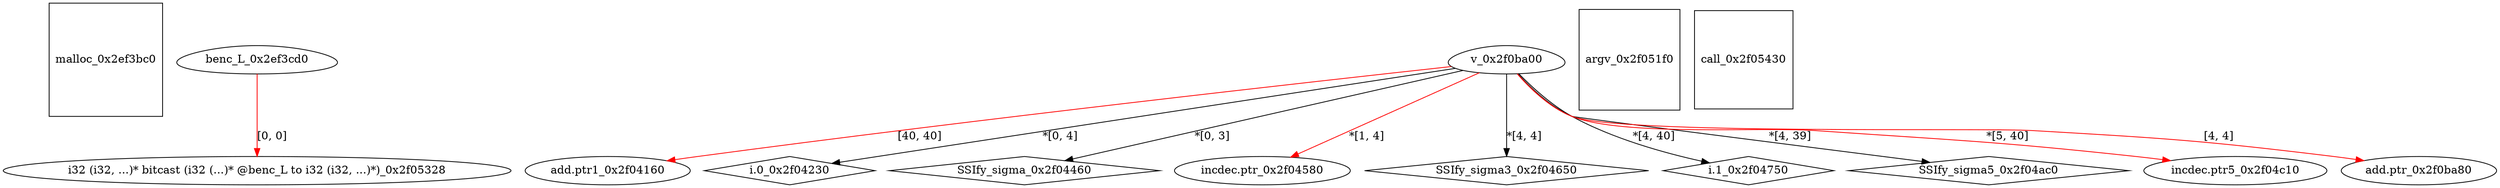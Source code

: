 digraph grafico {
"malloc_0x2ef3bc0" [shape=square];
"benc_L_0x2ef3cd0" [shape=egg];
"add.ptr1_0x2f04160" [shape=ellipse];
"v_0x2f0ba00" -> "add.ptr1_0x2f04160" [label="[40, 40]",color=red];
"i.0_0x2f04230" [shape=diamond];
"v_0x2f0ba00" -> "i.0_0x2f04230" [label="*[0, 4]"];
"SSIfy_sigma_0x2f04460" [shape=diamond];
"v_0x2f0ba00" -> "SSIfy_sigma_0x2f04460" [label="*[0, 3]"];
"incdec.ptr_0x2f04580" [shape=ellipse];
"v_0x2f0ba00" -> "incdec.ptr_0x2f04580" [label="*[1, 4]",color=red];
"SSIfy_sigma3_0x2f04650" [shape=diamond];
"v_0x2f0ba00" -> "SSIfy_sigma3_0x2f04650" [label="*[4, 4]"];
"i.1_0x2f04750" [shape=diamond];
"v_0x2f0ba00" -> "i.1_0x2f04750" [label="*[4, 40]"];
"SSIfy_sigma5_0x2f04ac0" [shape=diamond];
"v_0x2f0ba00" -> "SSIfy_sigma5_0x2f04ac0" [label="*[4, 39]"];
"incdec.ptr5_0x2f04c10" [shape=ellipse];
"v_0x2f0ba00" -> "incdec.ptr5_0x2f04c10" [label="*[5, 40]",color=red];
"argv_0x2f051f0" [shape=square];
"i32 (i32, ...)* bitcast (i32 (...)* @benc_L to i32 (i32, ...)*)_0x2f05328" [shape=ellipse];
"benc_L_0x2ef3cd0" -> "i32 (i32, ...)* bitcast (i32 (...)* @benc_L to i32 (i32, ...)*)_0x2f05328" [label="[0, 0]",color=red];
"call_0x2f05430" [shape=square];
"v_0x2f0ba00" [shape=egg];
"add.ptr_0x2f0ba80" [shape=ellipse];
"v_0x2f0ba00" -> "add.ptr_0x2f0ba80" [label="[4, 4]",color=red];
}